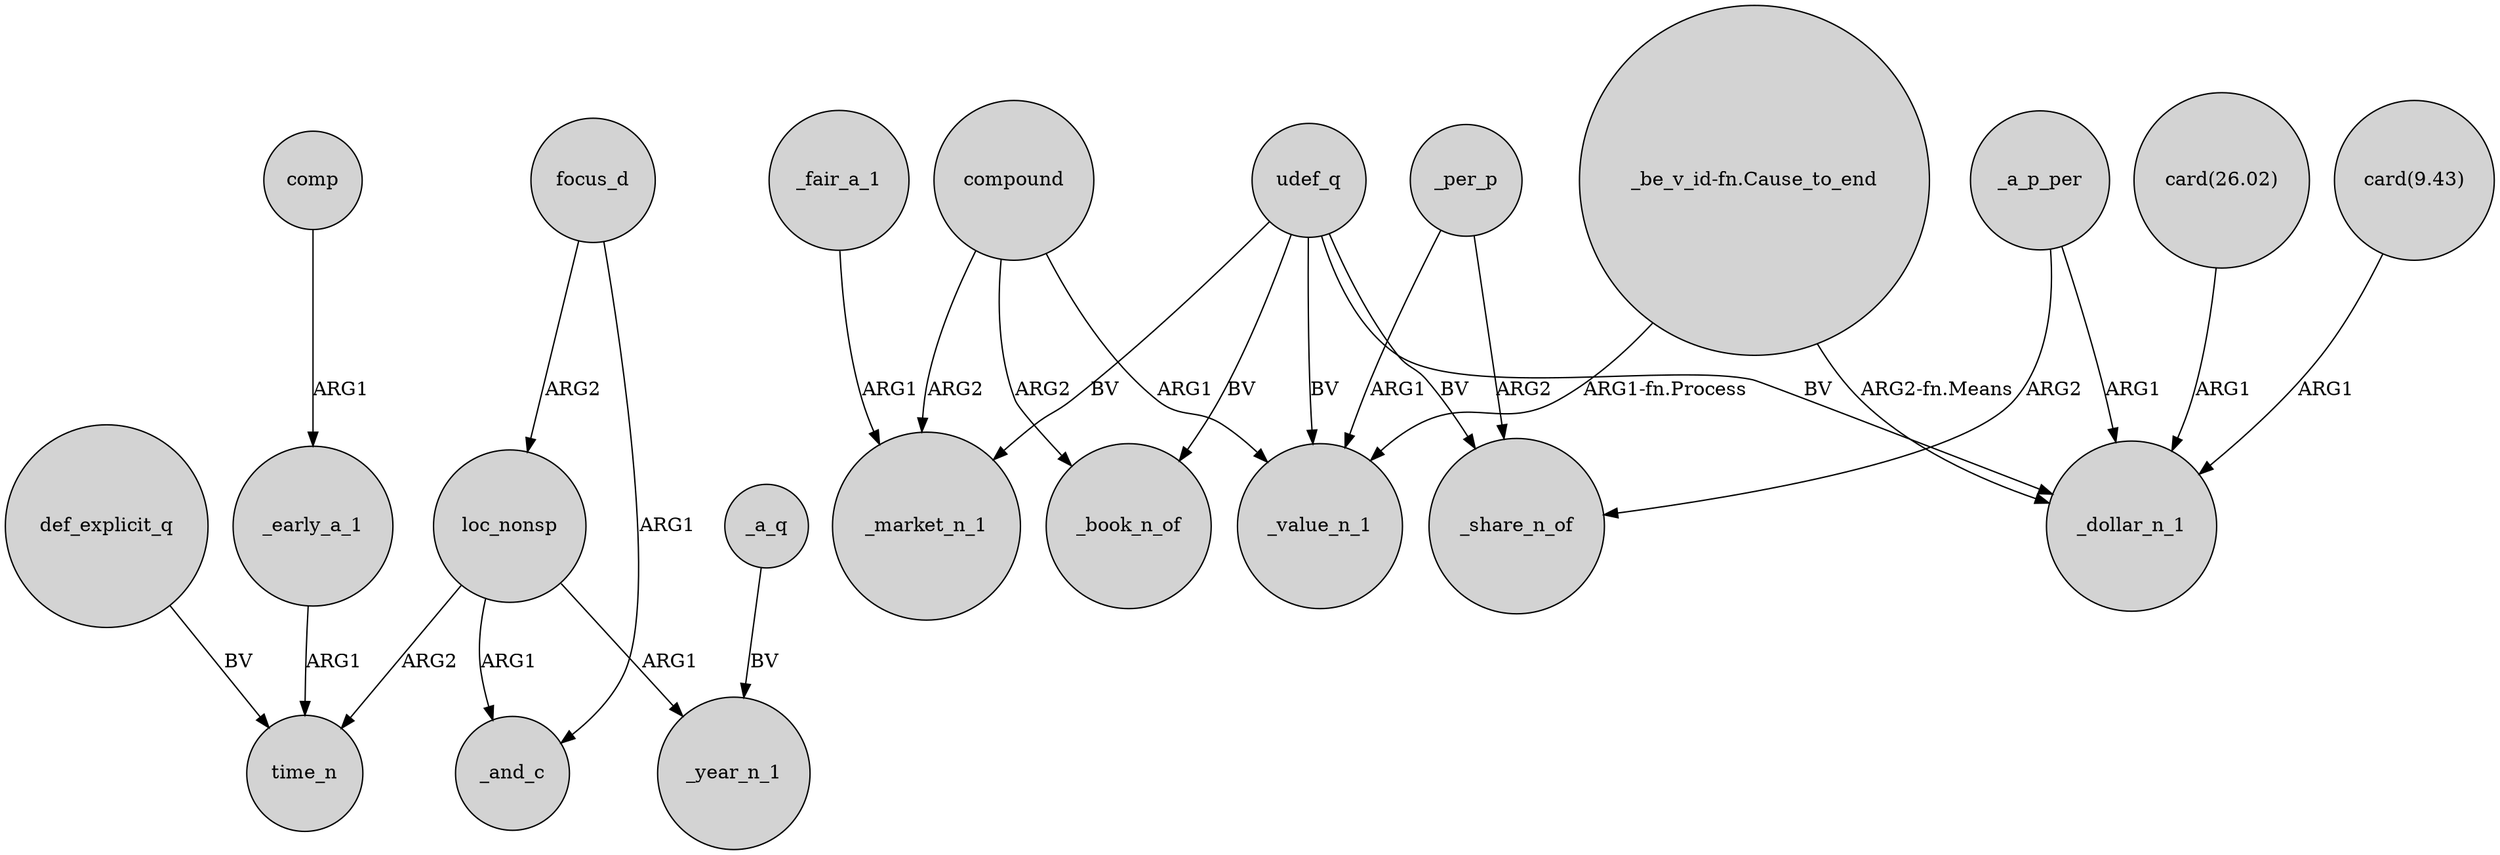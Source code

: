 digraph {
	node [shape=circle style=filled]
	_early_a_1 -> time_n [label=ARG1]
	udef_q -> _market_n_1 [label=BV]
	compound -> _market_n_1 [label=ARG2]
	loc_nonsp -> _and_c [label=ARG1]
	loc_nonsp -> _year_n_1 [label=ARG1]
	udef_q -> _value_n_1 [label=BV]
	"_be_v_id-fn.Cause_to_end" -> _dollar_n_1 [label="ARG2-fn.Means"]
	comp -> _early_a_1 [label=ARG1]
	udef_q -> _book_n_of [label=BV]
	focus_d -> loc_nonsp [label=ARG2]
	_a_q -> _year_n_1 [label=BV]
	_per_p -> _value_n_1 [label=ARG1]
	_a_p_per -> _share_n_of [label=ARG2]
	"card(26.02)" -> _dollar_n_1 [label=ARG1]
	compound -> _book_n_of [label=ARG2]
	udef_q -> _share_n_of [label=BV]
	_per_p -> _share_n_of [label=ARG2]
	udef_q -> _dollar_n_1 [label=BV]
	focus_d -> _and_c [label=ARG1]
	_a_p_per -> _dollar_n_1 [label=ARG1]
	def_explicit_q -> time_n [label=BV]
	loc_nonsp -> time_n [label=ARG2]
	compound -> _value_n_1 [label=ARG1]
	"card(9.43)" -> _dollar_n_1 [label=ARG1]
	_fair_a_1 -> _market_n_1 [label=ARG1]
	"_be_v_id-fn.Cause_to_end" -> _value_n_1 [label="ARG1-fn.Process"]
}
